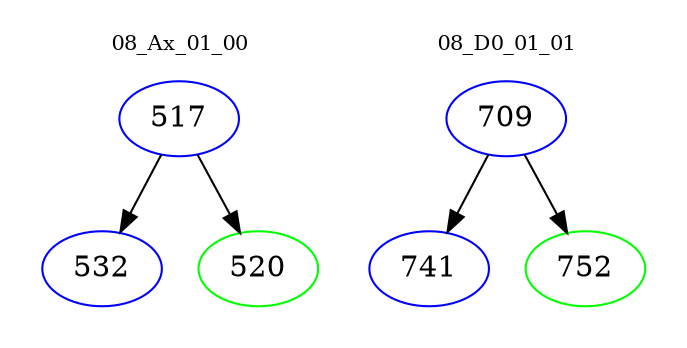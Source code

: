 digraph{
subgraph cluster_0 {
color = white
label = "08_Ax_01_00";
fontsize=10;
T0_517 [label="517", color="blue"]
T0_517 -> T0_532 [color="black"]
T0_532 [label="532", color="blue"]
T0_517 -> T0_520 [color="black"]
T0_520 [label="520", color="green"]
}
subgraph cluster_1 {
color = white
label = "08_D0_01_01";
fontsize=10;
T1_709 [label="709", color="blue"]
T1_709 -> T1_741 [color="black"]
T1_741 [label="741", color="blue"]
T1_709 -> T1_752 [color="black"]
T1_752 [label="752", color="green"]
}
}
